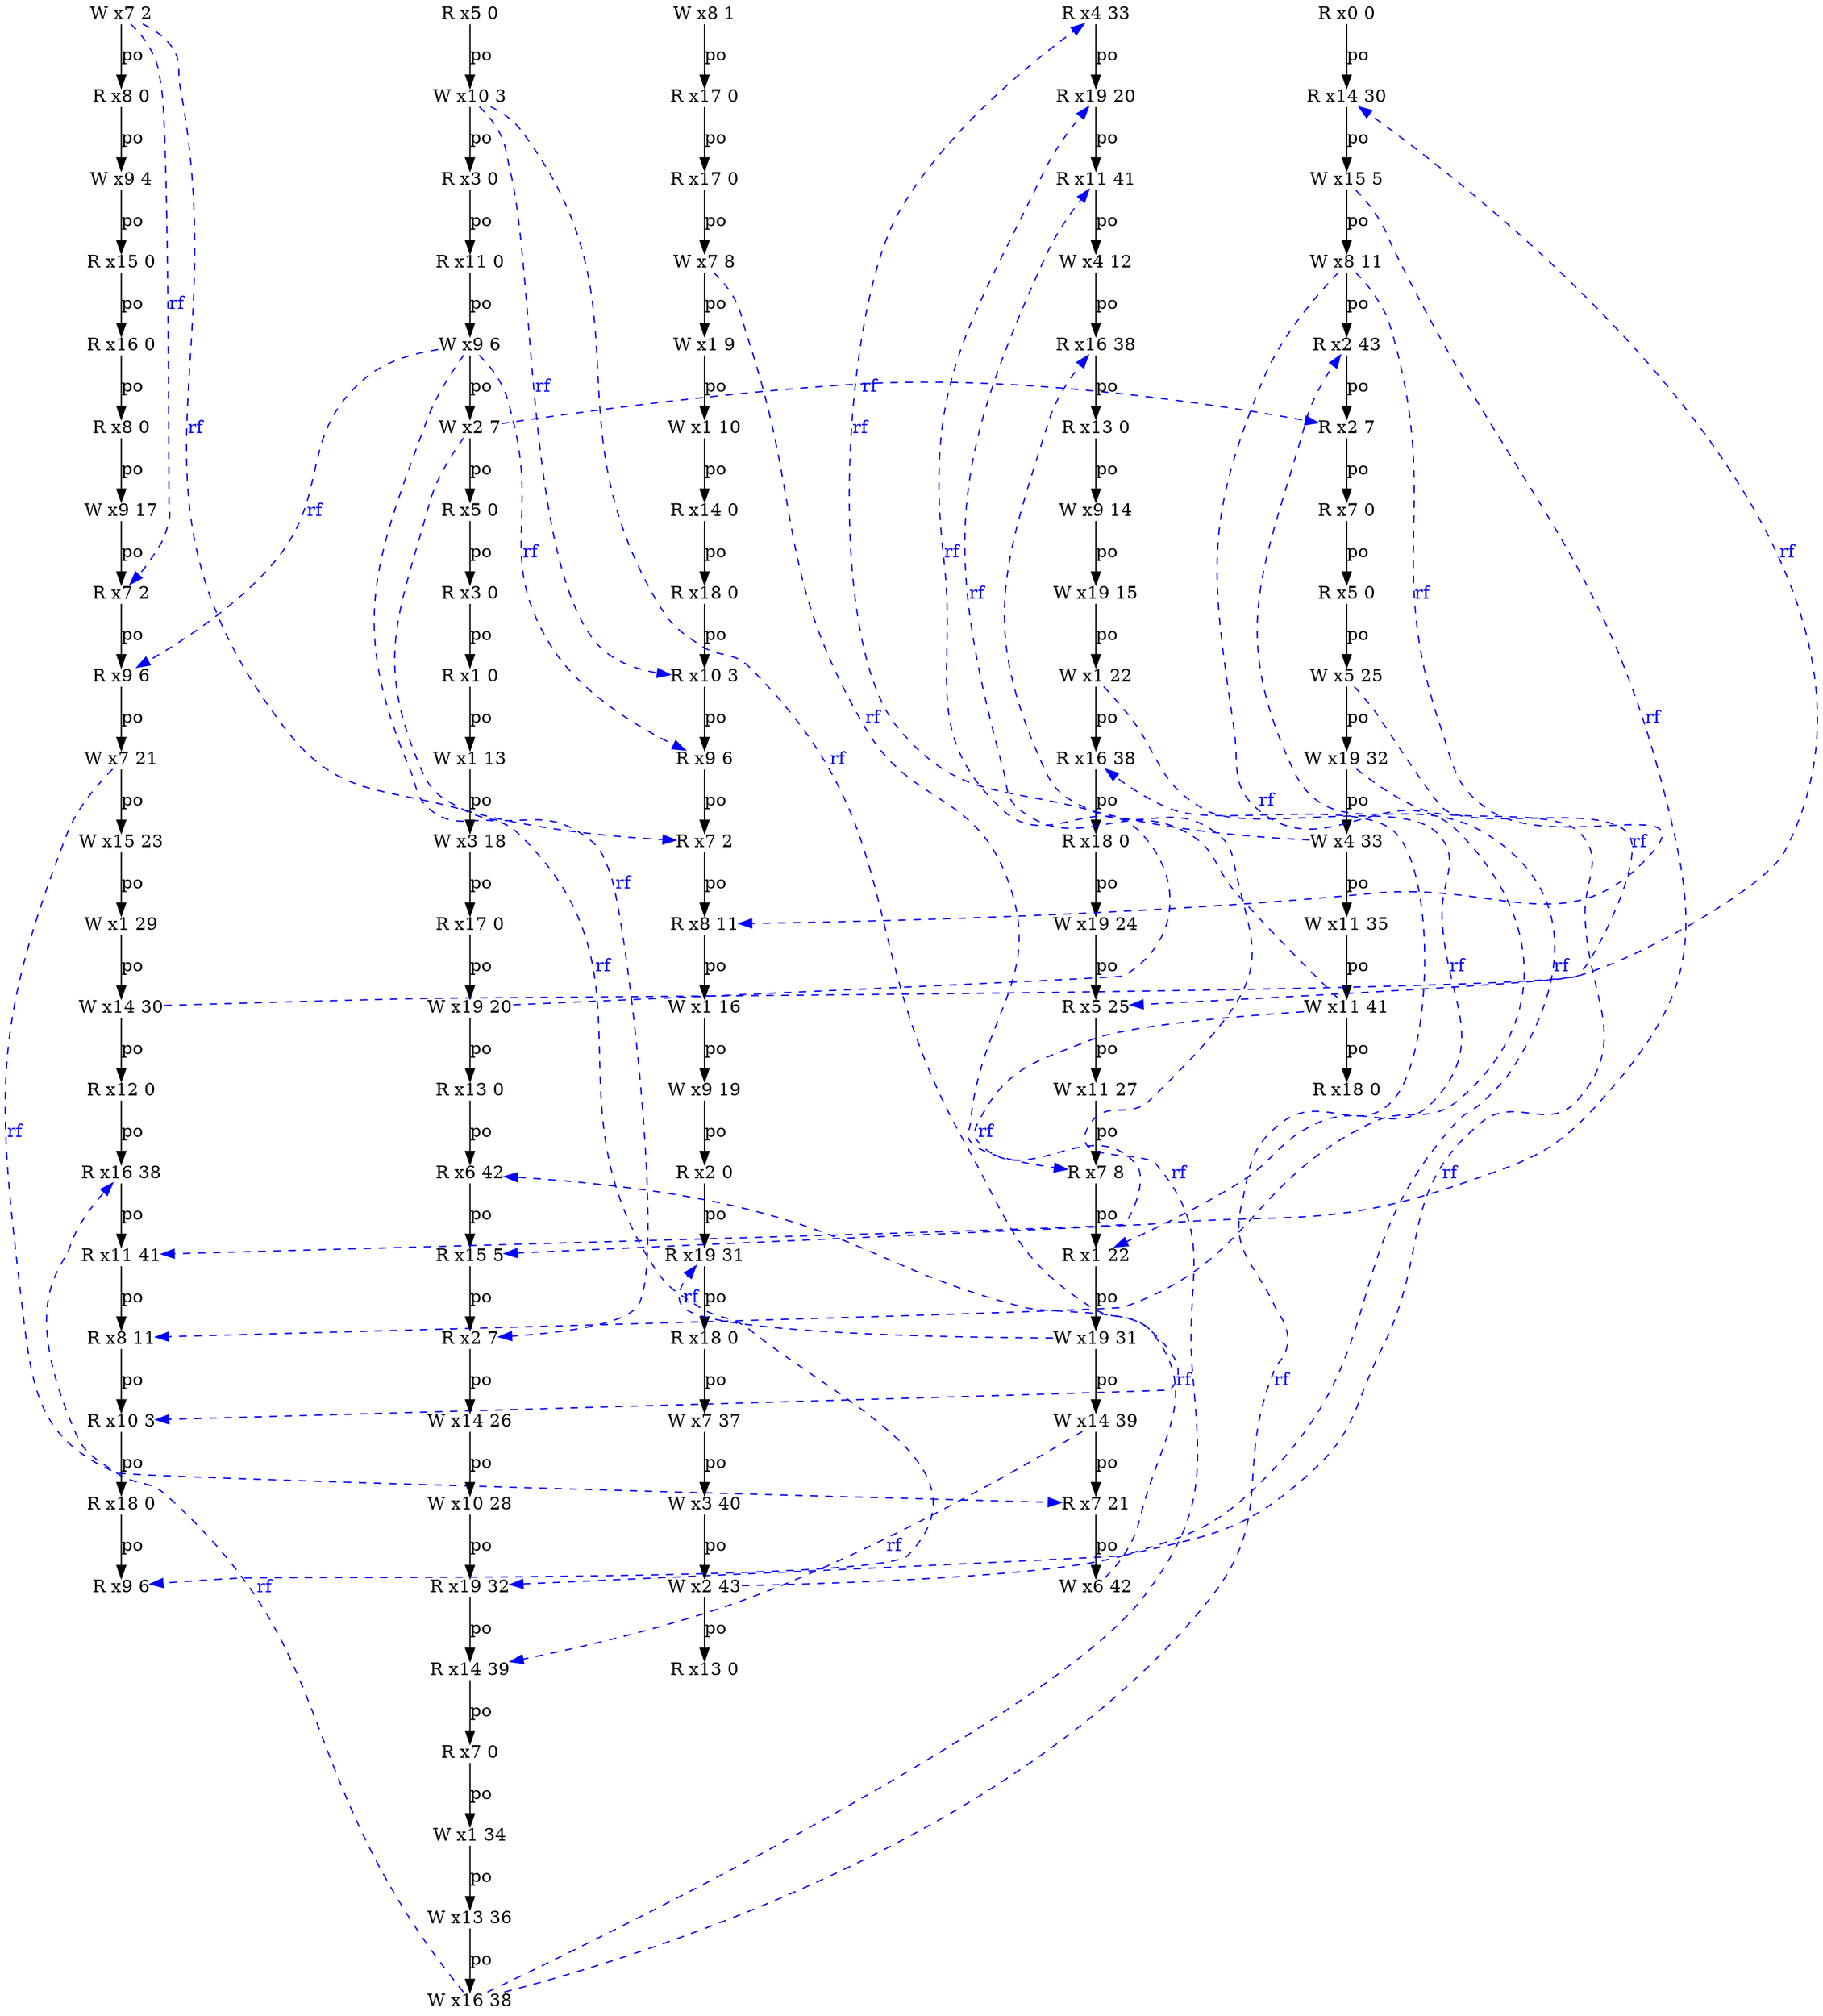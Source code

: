 digraph g {
  n4_23 [type=W,loc=13,th=4,idx=23,label="W x13 36",pos="4,-23!",shape=plain];
  n2_8 [type=W,loc=1,th=2,idx=8,label="W x1 22",pos="2,-8!",shape=plain];
  n4_11 [type=R,loc=17,th=4,idx=11,label="R x17 0",pos="4,-11!",shape=plain];
  n3_16 [type=R,loc=8,th=3,idx=16,label="R x8 11",pos="3,-16!",shape=plain];
  n2_3 [type=W,loc=4,th=2,idx=3,label="W x4 12",pos="2,-3!",shape=plain];
  n4_18 [type=W,loc=10,th=4,idx=18,label="W x10 28",pos="4,-18!",shape=plain];
  n2_17 [type=W,loc=14,th=2,idx=17,label="W x14 39",pos="2,-17!",shape=plain];
  n1_14 [type=R,loc=2,th=1,idx=14,label="R x2 0",pos="1,-14!",shape=plain];
  n0_9 [type=W,loc=19,th=0,idx=9,label="W x19 32",pos="0,-9!",shape=plain];
  n0_11 [type=W,loc=11,th=0,idx=11,label="W x11 35",pos="0,-11!",shape=plain];
  n1_17 [type=W,loc=7,th=1,idx=17,label="W x7 37",pos="1,-17!",shape=plain];
  n4_3 [type=R,loc=11,th=4,idx=3,label="R x11 0",pos="4,-3!",shape=plain];
  n3_0 [type=W,loc=7,th=3,idx=0,label="W x7 2",pos="3,0!",shape=plain];
  n3_8 [type=R,loc=9,th=3,idx=8,label="R x9 6",pos="3,-8!",shape=plain];
  n2_10 [type=R,loc=18,th=2,idx=10,label="R x18 0",pos="2,-10!",shape=plain];
  n4_1 [type=W,loc=10,th=4,idx=1,label="W x10 3",pos="4,-1!",shape=plain];
  n1_6 [type=R,loc=14,th=1,idx=6,label="R x14 0",pos="1,-6!",shape=plain];
  n0_10 [type=W,loc=4,th=0,idx=10,label="W x4 33",pos="0,-10!",shape=plain];
  n3_15 [type=R,loc=11,th=3,idx=15,label="R x11 41",pos="3,-15!",shape=plain];
  n1_20 [type=R,loc=13,th=1,idx=20,label="R x13 0",pos="1,-20!",shape=plain];
  n3_4 [type=R,loc=16,th=3,idx=4,label="R x16 0",pos="3,-4!",shape=plain];
  n1_18 [type=W,loc=3,th=1,idx=18,label="W x3 40",pos="1,-18!",shape=plain];
  n4_22 [type=W,loc=1,th=4,idx=22,label="W x1 34",pos="4,-22!",shape=plain];
  n2_18 [type=R,loc=7,th=2,idx=18,label="R x7 21",pos="2,-18!",shape=plain];
  n4_14 [type=R,loc=6,th=4,idx=14,label="R x6 42",pos="4,-14!",shape=plain];
  n3_5 [type=R,loc=8,th=3,idx=5,label="R x8 0",pos="3,-5!",shape=plain];
  n4_2 [type=R,loc=3,th=4,idx=2,label="R x3 0",pos="4,-2!",shape=plain];
  n1_4 [type=W,loc=1,th=1,idx=4,label="W x1 9",pos="1,-4!",shape=plain];
  n3_11 [type=W,loc=1,th=3,idx=11,label="W x1 29",pos="3,-11!",shape=plain];
  n0_5 [type=R,loc=2,th=0,idx=5,label="R x2 7",pos="0,-5!",shape=plain];
  n2_19 [type=W,loc=6,th=2,idx=19,label="W x6 42",pos="2,-19!",shape=plain];
  n2_9 [type=R,loc=16,th=2,idx=9,label="R x16 38",pos="2,-9!",shape=plain];
  n4_13 [type=R,loc=13,th=4,idx=13,label="R x13 0",pos="4,-13!",shape=plain];
  n3_1 [type=R,loc=8,th=3,idx=1,label="R x8 0",pos="3,-1!",shape=plain];
  n0_1 [type=R,loc=14,th=0,idx=1,label="R x14 30",pos="0,-1!",shape=plain];
  n1_0 [type=W,loc=8,th=1,idx=0,label="W x8 1",pos="1,0!",shape=plain];
  n4_19 [type=R,loc=19,th=4,idx=19,label="R x19 32",pos="4,-19!",shape=plain];
  n3_6 [type=W,loc=9,th=3,idx=6,label="W x9 17",pos="3,-6!",shape=plain];
  n1_13 [type=W,loc=9,th=1,idx=13,label="W x9 19",pos="1,-13!",shape=plain];
  n0_0 [type=R,loc=0,th=0,idx=0,label="R x0 0",pos="0,0!",shape=plain];
  n4_4 [type=W,loc=9,th=4,idx=4,label="W x9 6",pos="4,-4!",shape=plain];
  n2_12 [type=R,loc=5,th=2,idx=12,label="R x5 25",pos="2,-12!",shape=plain];
  n1_15 [type=R,loc=19,th=1,idx=15,label="R x19 31",pos="1,-15!",shape=plain];
  n2_14 [type=R,loc=7,th=2,idx=14,label="R x7 8",pos="2,-14!",shape=plain];
  n0_3 [type=W,loc=8,th=0,idx=3,label="W x8 11",pos="0,-3!",shape=plain];
  n4_15 [type=R,loc=15,th=4,idx=15,label="R x15 5",pos="4,-15!",shape=plain];
  n0_6 [type=R,loc=7,th=0,idx=6,label="R x7 0",pos="0,-6!",shape=plain];
  n3_19 [type=R,loc=9,th=3,idx=19,label="R x9 6",pos="3,-19!",shape=plain];
  n3_7 [type=R,loc=7,th=3,idx=7,label="R x7 2",pos="3,-7!",shape=plain];
  n4_16 [type=R,loc=2,th=4,idx=16,label="R x2 7",pos="4,-16!",shape=plain];
  n4_6 [type=R,loc=5,th=4,idx=6,label="R x5 0",pos="4,-6!",shape=plain];
  n4_10 [type=W,loc=3,th=4,idx=10,label="W x3 18",pos="4,-10!",shape=plain];
  n2_16 [type=W,loc=19,th=2,idx=16,label="W x19 31",pos="2,-16!",shape=plain];
  n1_7 [type=R,loc=18,th=1,idx=7,label="R x18 0",pos="1,-7!",shape=plain];
  n0_2 [type=W,loc=15,th=0,idx=2,label="W x15 5",pos="0,-2!",shape=plain];
  n3_3 [type=R,loc=15,th=3,idx=3,label="R x15 0",pos="3,-3!",shape=plain];
  n1_5 [type=W,loc=1,th=1,idx=5,label="W x1 10",pos="1,-5!",shape=plain];
  n3_9 [type=W,loc=7,th=3,idx=9,label="W x7 21",pos="3,-9!",shape=plain];
  n4_8 [type=R,loc=1,th=4,idx=8,label="R x1 0",pos="4,-8!",shape=plain];
  n4_21 [type=R,loc=7,th=4,idx=21,label="R x7 0",pos="4,-21!",shape=plain];
  n2_13 [type=W,loc=11,th=2,idx=13,label="W x11 27",pos="2,-13!",shape=plain];
  n0_13 [type=R,loc=18,th=0,idx=13,label="R x18 0",pos="0,-13!",shape=plain];
  n1_16 [type=R,loc=18,th=1,idx=16,label="R x18 0",pos="1,-16!",shape=plain];
  n4_17 [type=W,loc=14,th=4,idx=17,label="W x14 26",pos="4,-17!",shape=plain];
  n2_7 [type=W,loc=19,th=2,idx=7,label="W x19 15",pos="2,-7!",shape=plain];
  n4_5 [type=W,loc=2,th=4,idx=5,label="W x2 7",pos="4,-5!",shape=plain];
  n1_10 [type=R,loc=7,th=1,idx=10,label="R x7 2",pos="1,-10!",shape=plain];
  n3_2 [type=W,loc=9,th=3,idx=2,label="W x9 4",pos="3,-2!",shape=plain];
  n4_12 [type=W,loc=19,th=4,idx=12,label="W x19 20",pos="4,-12!",shape=plain];
  n3_10 [type=W,loc=15,th=3,idx=10,label="W x15 23",pos="3,-10!",shape=plain];
  n2_5 [type=R,loc=13,th=2,idx=5,label="R x13 0",pos="2,-5!",shape=plain];
  n4_20 [type=R,loc=14,th=4,idx=20,label="R x14 39",pos="4,-20!",shape=plain];
  n2_6 [type=W,loc=9,th=2,idx=6,label="W x9 14",pos="2,-6!",shape=plain];
  n2_15 [type=R,loc=1,th=2,idx=15,label="R x1 22",pos="2,-15!",shape=plain];
  n1_3 [type=W,loc=7,th=1,idx=3,label="W x7 8",pos="1,-3!",shape=plain];
  n1_8 [type=R,loc=10,th=1,idx=8,label="R x10 3",pos="1,-8!",shape=plain];
  n2_1 [type=R,loc=19,th=2,idx=1,label="R x19 20",pos="2,-1!",shape=plain];
  n4_24 [type=W,loc=16,th=4,idx=24,label="W x16 38",pos="4,-24!",shape=plain];
  n4_7 [type=R,loc=3,th=4,idx=7,label="R x3 0",pos="4,-7!",shape=plain];
  n3_12 [type=W,loc=14,th=3,idx=12,label="W x14 30",pos="3,-12!",shape=plain];
  n0_12 [type=W,loc=11,th=0,idx=12,label="W x11 41",pos="0,-12!",shape=plain];
  n1_12 [type=W,loc=1,th=1,idx=12,label="W x1 16",pos="1,-12!",shape=plain];
  n4_9 [type=W,loc=1,th=4,idx=9,label="W x1 13",pos="4,-9!",shape=plain];
  n4_0 [type=R,loc=5,th=4,idx=0,label="R x5 0",pos="4,0!",shape=plain];
  n2_11 [type=W,loc=19,th=2,idx=11,label="W x19 24",pos="2,-11!",shape=plain];
  n1_19 [type=W,loc=2,th=1,idx=19,label="W x2 43",pos="1,-19!",shape=plain];
  n2_2 [type=R,loc=11,th=2,idx=2,label="R x11 41",pos="2,-2!",shape=plain];
  n3_18 [type=R,loc=18,th=3,idx=18,label="R x18 0",pos="3,-18!",shape=plain];
  n3_13 [type=R,loc=12,th=3,idx=13,label="R x12 0",pos="3,-13!",shape=plain];
  n3_17 [type=R,loc=10,th=3,idx=17,label="R x10 3",pos="3,-17!",shape=plain];
  n1_9 [type=R,loc=9,th=1,idx=9,label="R x9 6",pos="1,-9!",shape=plain];
  n0_4 [type=R,loc=2,th=0,idx=4,label="R x2 43",pos="0,-4!",shape=plain];
  n0_7 [type=R,loc=5,th=0,idx=7,label="R x5 0",pos="0,-7!",shape=plain];
  n2_0 [type=R,loc=4,th=2,idx=0,label="R x4 33",pos="2,0!",shape=plain];
  n1_11 [type=R,loc=8,th=1,idx=11,label="R x8 11",pos="1,-11!",shape=plain];
  n2_4 [type=R,loc=16,th=2,idx=4,label="R x16 38",pos="2,-4!",shape=plain];
  n1_2 [type=R,loc=17,th=1,idx=2,label="R x17 0",pos="1,-2!",shape=plain];
  n3_14 [type=R,loc=16,th=3,idx=14,label="R x16 38",pos="3,-14!",shape=plain];
  n0_8 [type=W,loc=5,th=0,idx=8,label="W x5 25",pos="0,-8!",shape=plain];
  n1_1 [type=R,loc=17,th=1,idx=1,label="R x17 0",pos="1,-1!",shape=plain];
  n0_10 -> n0_11 [label="po"];
  n3_16 -> n3_17 [label="po"];
  n2_14 -> n2_15 [label="po"];
  n1_2 -> n1_3 [label="po"];
  n3_8 -> n3_9 [label="po"];
  n2_12 -> n2_13 [label="po"];
  n1_5 -> n1_6 [label="po"];
  n1_7 -> n1_8 [label="po"];
  n3_6 -> n3_7 [label="po"];
  n4_6 -> n4_7 [label="po"];
  n4_13 -> n4_14 [label="po"];
  n2_3 -> n2_4 [label="po"];
  n2_0 -> n2_1 [label="po"];
  n2_9 -> n2_10 [label="po"];
  n2_18 -> n2_19 [label="po"];
  n2_2 -> n2_3 [label="po"];
  n4_21 -> n4_22 [label="po"];
  n1_4 -> n1_5 [label="po"];
  n3_1 -> n3_2 [label="po"];
  n0_6 -> n0_7 [label="po"];
  n2_16 -> n2_17 [label="po"];
  n0_11 -> n0_12 [label="po"];
  n4_7 -> n4_8 [label="po"];
  n0_3 -> n0_4 [label="po"];
  n1_11 -> n1_12 [label="po"];
  n4_23 -> n4_24 [label="po"];
  n2_1 -> n2_2 [label="po"];
  n4_8 -> n4_9 [label="po"];
  n4_16 -> n4_17 [label="po"];
  n1_16 -> n1_17 [label="po"];
  n3_7 -> n3_8 [label="po"];
  n4_18 -> n4_19 [label="po"];
  n2_17 -> n2_18 [label="po"];
  n1_13 -> n1_14 [label="po"];
  n1_3 -> n1_4 [label="po"];
  n1_17 -> n1_18 [label="po"];
  n2_8 -> n2_9 [label="po"];
  n4_11 -> n4_12 [label="po"];
  n3_12 -> n3_13 [label="po"];
  n4_15 -> n4_16 [label="po"];
  n4_22 -> n4_23 [label="po"];
  n4_17 -> n4_18 [label="po"];
  n1_1 -> n1_2 [label="po"];
  n4_14 -> n4_15 [label="po"];
  n0_7 -> n0_8 [label="po"];
  n0_9 -> n0_10 [label="po"];
  n2_5 -> n2_6 [label="po"];
  n1_0 -> n1_1 [label="po"];
  n4_0 -> n4_1 [label="po"];
  n3_5 -> n3_6 [label="po"];
  n3_10 -> n3_11 [label="po"];
  n0_2 -> n0_3 [label="po"];
  n4_2 -> n4_3 [label="po"];
  n1_14 -> n1_15 [label="po"];
  n1_18 -> n1_19 [label="po"];
  n1_19 -> n1_20 [label="po"];
  n1_9 -> n1_10 [label="po"];
  n2_6 -> n2_7 [label="po"];
  n3_14 -> n3_15 [label="po"];
  n3_15 -> n3_16 [label="po"];
  n0_1 -> n0_2 [label="po"];
  n3_18 -> n3_19 [label="po"];
  n0_4 -> n0_5 [label="po"];
  n2_10 -> n2_11 [label="po"];
  n3_9 -> n3_10 [label="po"];
  n0_12 -> n0_13 [label="po"];
  n1_10 -> n1_11 [label="po"];
  n0_0 -> n0_1 [label="po"];
  n1_8 -> n1_9 [label="po"];
  n3_2 -> n3_3 [label="po"];
  n3_17 -> n3_18 [label="po"];
  n1_12 -> n1_13 [label="po"];
  n2_11 -> n2_12 [label="po"];
  n4_1 -> n4_2 [label="po"];
  n4_10 -> n4_11 [label="po"];
  n4_5 -> n4_6 [label="po"];
  n2_15 -> n2_16 [label="po"];
  n1_15 -> n1_16 [label="po"];
  n2_4 -> n2_5 [label="po"];
  n3_13 -> n3_14 [label="po"];
  n0_5 -> n0_6 [label="po"];
  n3_0 -> n3_1 [label="po"];
  n3_11 -> n3_12 [label="po"];
  n4_20 -> n4_21 [label="po"];
  n4_3 -> n4_4 [label="po"];
  n2_7 -> n2_8 [label="po"];
  n4_4 -> n4_5 [label="po"];
  n3_4 -> n3_5 [label="po"];
  n0_8 -> n0_9 [label="po"];
  n3_3 -> n3_4 [label="po"];
  n4_9 -> n4_10 [label="po"];
  n1_6 -> n1_7 [label="po"];
  n4_19 -> n4_20 [label="po"];
  n4_12 -> n4_13 [label="po"];
  n2_13 -> n2_14 [label="po"];
  n3_0 -> n3_7 [from_th=3,to_th=3,from_idx=0,to_idx=7,constraint=false,style=dashed,label="rf",fontcolor=blue,color=blue];
  n0_12 -> n2_2 [from_th=0,to_th=2,from_idx=12,to_idx=2,constraint=false,style=dashed,label="rf",fontcolor=blue,color=blue];
  n4_4 -> n3_19 [from_th=4,to_th=3,from_idx=4,to_idx=19,constraint=false,style=dashed,label="rf",fontcolor=blue,color=blue];
  n4_5 -> n4_16 [from_th=4,to_th=4,from_idx=5,to_idx=16,constraint=false,style=dashed,label="rf",fontcolor=blue,color=blue];
  n4_12 -> n2_1 [from_th=4,to_th=2,from_idx=12,to_idx=1,constraint=false,style=dashed,label="rf",fontcolor=blue,color=blue];
  n4_1 -> n1_8 [from_th=4,to_th=1,from_idx=1,to_idx=8,constraint=false,style=dashed,label="rf",fontcolor=blue,color=blue];
  n3_9 -> n2_18 [from_th=3,to_th=2,from_idx=9,to_idx=18,constraint=false,style=dashed,label="rf",fontcolor=blue,color=blue];
  n4_1 -> n3_17 [from_th=4,to_th=3,from_idx=1,to_idx=17,constraint=false,style=dashed,label="rf",fontcolor=blue,color=blue];
  n1_19 -> n0_4 [from_th=1,to_th=0,from_idx=19,to_idx=4,constraint=false,style=dashed,label="rf",fontcolor=blue,color=blue];
  n2_19 -> n4_14 [from_th=2,to_th=4,from_idx=19,to_idx=14,constraint=false,style=dashed,label="rf",fontcolor=blue,color=blue];
  n0_3 -> n1_11 [from_th=0,to_th=1,from_idx=3,to_idx=11,constraint=false,style=dashed,label="rf",fontcolor=blue,color=blue];
  n0_12 -> n3_15 [from_th=0,to_th=3,from_idx=12,to_idx=15,constraint=false,style=dashed,label="rf",fontcolor=blue,color=blue];
  n0_8 -> n2_12 [from_th=0,to_th=2,from_idx=8,to_idx=12,constraint=false,style=dashed,label="rf",fontcolor=blue,color=blue];
  n4_5 -> n0_5 [from_th=4,to_th=0,from_idx=5,to_idx=5,constraint=false,style=dashed,label="rf",fontcolor=blue,color=blue];
  n0_3 -> n3_16 [from_th=0,to_th=3,from_idx=3,to_idx=16,constraint=false,style=dashed,label="rf",fontcolor=blue,color=blue];
  n1_3 -> n2_14 [from_th=1,to_th=2,from_idx=3,to_idx=14,constraint=false,style=dashed,label="rf",fontcolor=blue,color=blue];
  n3_12 -> n0_1 [from_th=3,to_th=0,from_idx=12,to_idx=1,constraint=false,style=dashed,label="rf",fontcolor=blue,color=blue];
  n4_24 -> n2_4 [from_th=4,to_th=2,from_idx=24,to_idx=4,constraint=false,style=dashed,label="rf",fontcolor=blue,color=blue];
  n3_0 -> n1_10 [from_th=3,to_th=1,from_idx=0,to_idx=10,constraint=false,style=dashed,label="rf",fontcolor=blue,color=blue];
  n4_4 -> n1_9 [from_th=4,to_th=1,from_idx=4,to_idx=9,constraint=false,style=dashed,label="rf",fontcolor=blue,color=blue];
  n2_17 -> n4_20 [from_th=2,to_th=4,from_idx=17,to_idx=20,constraint=false,style=dashed,label="rf",fontcolor=blue,color=blue];
  n0_2 -> n4_15 [from_th=0,to_th=4,from_idx=2,to_idx=15,constraint=false,style=dashed,label="rf",fontcolor=blue,color=blue];
  n4_24 -> n2_9 [from_th=4,to_th=2,from_idx=24,to_idx=9,constraint=false,style=dashed,label="rf",fontcolor=blue,color=blue];
  n0_9 -> n4_19 [from_th=0,to_th=4,from_idx=9,to_idx=19,constraint=false,style=dashed,label="rf",fontcolor=blue,color=blue];
  n2_16 -> n1_15 [from_th=2,to_th=1,from_idx=16,to_idx=15,constraint=false,style=dashed,label="rf",fontcolor=blue,color=blue];
  n0_10 -> n2_0 [from_th=0,to_th=2,from_idx=10,to_idx=0,constraint=false,style=dashed,label="rf",fontcolor=blue,color=blue];
  n4_24 -> n3_14 [from_th=4,to_th=3,from_idx=24,to_idx=14,constraint=false,style=dashed,label="rf",fontcolor=blue,color=blue];
  n4_4 -> n3_8 [from_th=4,to_th=3,from_idx=4,to_idx=8,constraint=false,style=dashed,label="rf",fontcolor=blue,color=blue];
  n2_8 -> n2_15 [from_th=2,to_th=2,from_idx=8,to_idx=15,constraint=false,style=dashed,label="rf",fontcolor=blue,color=blue];
}
